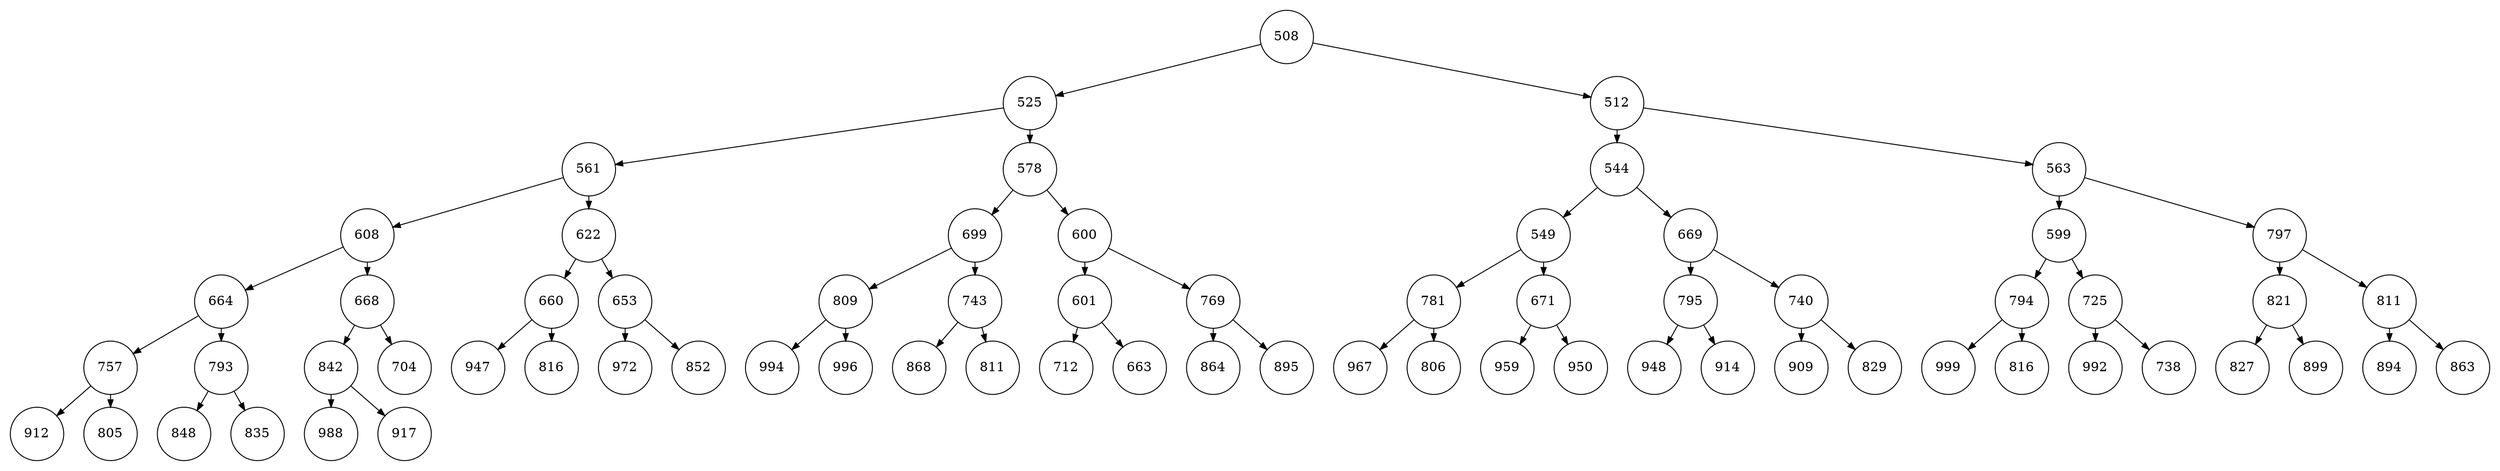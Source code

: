 
    digraph G {
    nodesep=0.3;
    ranksep=0.2;
    margin=0.1;
    node [shape=circle];
    edge [arrowsize=0.8];
    1 -> 2[side=left];
1 -> 3;
2 -> 4[side=left];
2 -> 5;
3 -> 6[side=left];
3 -> 7;
4 -> 8[side=left];
4 -> 9;
5 -> 10[side=left];
5 -> 11;
6 -> 12[side=left];
6 -> 13;
7 -> 14[side=left];
7 -> 15;
8 -> 16[side=left];
8 -> 17;
9 -> 18[side=left];
9 -> 19;
10 -> 20[side=left];
10 -> 21;
11 -> 22[side=left];
11 -> 23;
12 -> 24[side=left];
12 -> 25;
13 -> 26[side=left];
13 -> 27;
14 -> 28[side=left];
14 -> 29;
15 -> 30[side=left];
15 -> 31;
16 -> 32[side=left];
16 -> 33;
17 -> 34[side=left];
17 -> 35;
18 -> 36[side=left];
18 -> 37;
19 -> 38[side=left];
19 -> 39;
20 -> 40[side=left];
20 -> 41;
21 -> 42[side=left];
21 -> 43;
22 -> 44[side=left];
22 -> 45;
23 -> 46[side=left];
23 -> 47;
24 -> 48[side=left];
24 -> 49;
25 -> 50[side=left];
25 -> 51;
26 -> 52[side=left];
26 -> 53;
27 -> 54[side=left];
27 -> 55;
28 -> 56[side=left];
28 -> 57;
29 -> 58[side=left];
29 -> 59;
30 -> 60[side=left];
30 -> 61;
31 -> 62[side=left];
31 -> 63;
32 -> 64[side=left];
32 -> 65;
33 -> 66[side=left];
33 -> 67;
34 -> 68[side=left];
34 -> 69;
1[label="508"]
2[label="525"]
3[label="512"]
4[label="561"]
5[label="578"]
6[label="544"]
7[label="563"]
8[label="608"]
9[label="622"]
10[label="699"]
11[label="600"]
12[label="549"]
13[label="669"]
14[label="599"]
15[label="797"]
16[label="664"]
17[label="668"]
18[label="660"]
19[label="653"]
20[label="809"]
21[label="743"]
22[label="601"]
23[label="769"]
24[label="781"]
25[label="671"]
26[label="795"]
27[label="740"]
28[label="794"]
29[label="725"]
30[label="821"]
31[label="811"]
32[label="757"]
33[label="793"]
34[label="842"]
35[label="704"]
36[label="947"]
37[label="816"]
38[label="972"]
39[label="852"]
40[label="994"]
41[label="996"]
42[label="868"]
43[label="811"]
44[label="712"]
45[label="663"]
46[label="864"]
47[label="895"]
48[label="967"]
49[label="806"]
50[label="959"]
51[label="950"]
52[label="948"]
53[label="914"]
54[label="909"]
55[label="829"]
56[label="999"]
57[label="816"]
58[label="992"]
59[label="738"]
60[label="827"]
61[label="899"]
62[label="894"]
63[label="863"]
64[label="912"]
65[label="805"]
66[label="848"]
67[label="835"]
68[label="988"]
69[label="917"]}